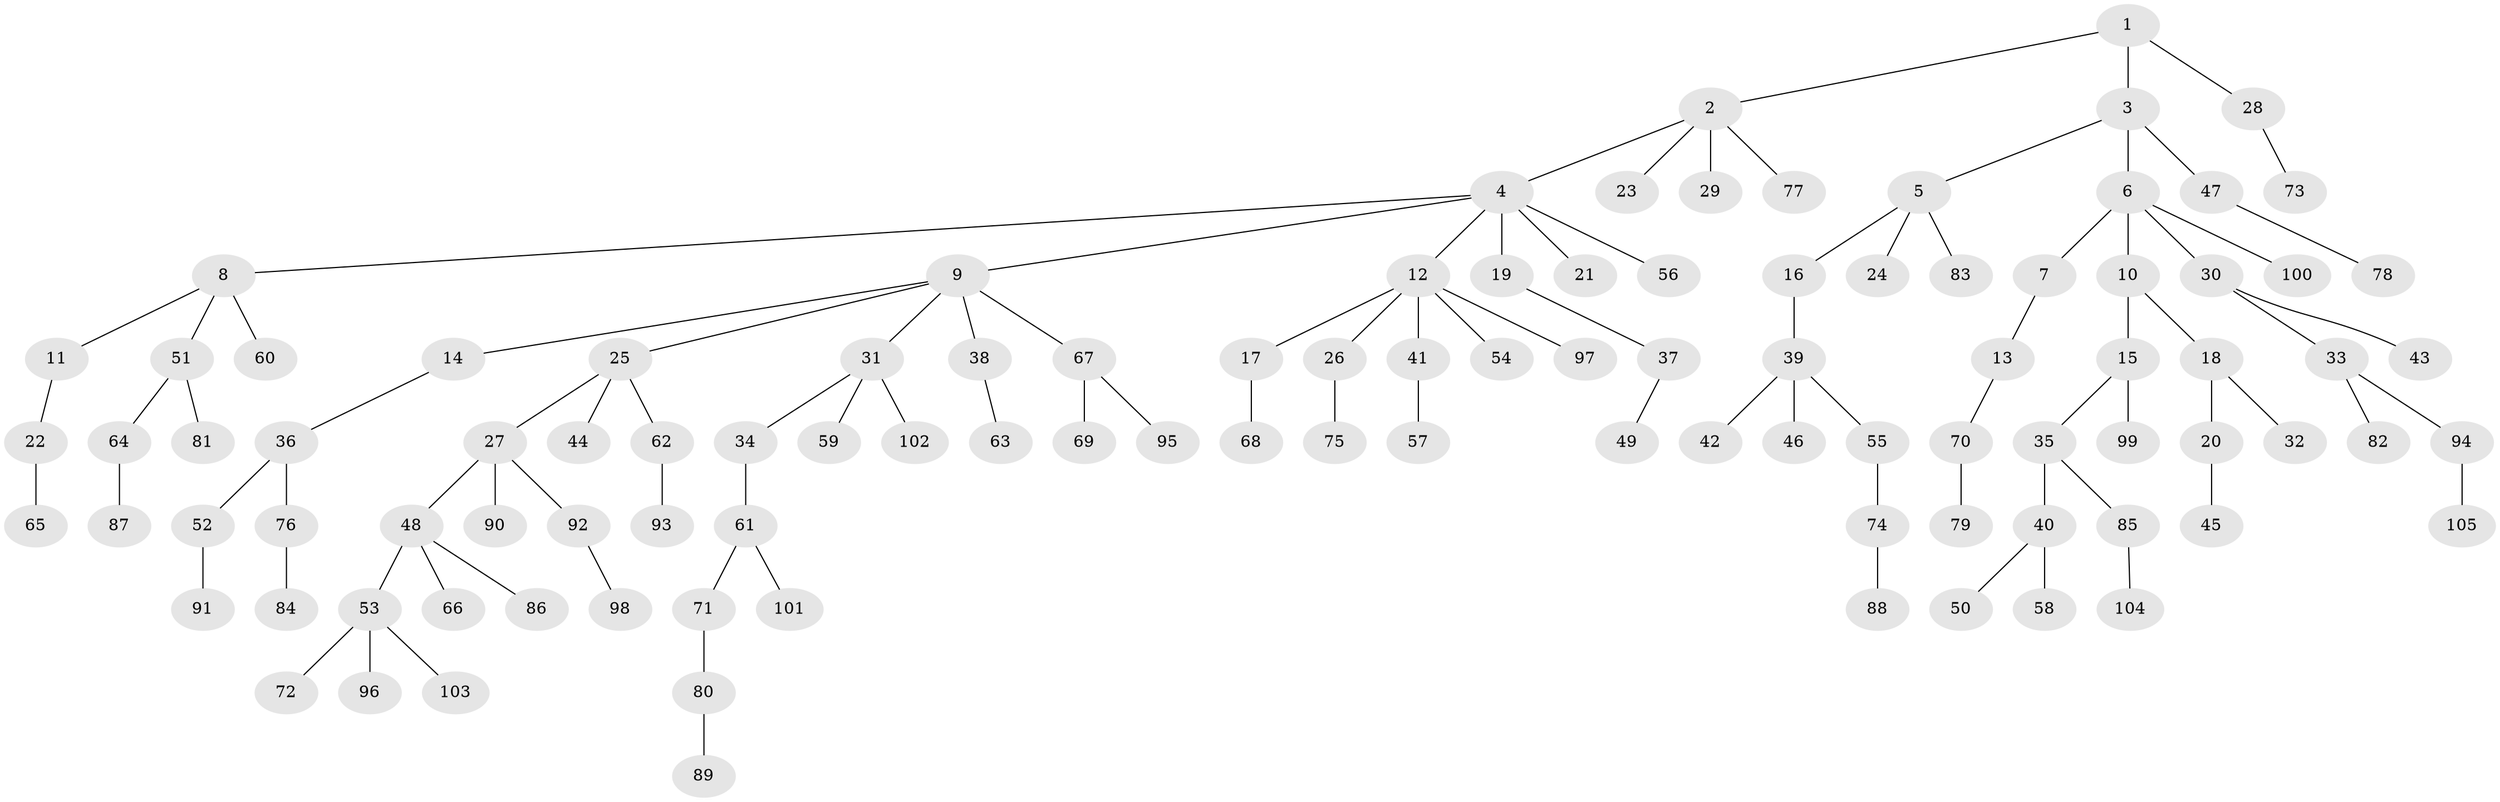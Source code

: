 // coarse degree distribution, {5: 0.014492753623188406, 4: 0.057971014492753624, 6: 0.043478260869565216, 3: 0.13043478260869565, 2: 0.15942028985507245, 8: 0.014492753623188406, 1: 0.5797101449275363}
// Generated by graph-tools (version 1.1) at 2025/42/03/06/25 10:42:02]
// undirected, 105 vertices, 104 edges
graph export_dot {
graph [start="1"]
  node [color=gray90,style=filled];
  1;
  2;
  3;
  4;
  5;
  6;
  7;
  8;
  9;
  10;
  11;
  12;
  13;
  14;
  15;
  16;
  17;
  18;
  19;
  20;
  21;
  22;
  23;
  24;
  25;
  26;
  27;
  28;
  29;
  30;
  31;
  32;
  33;
  34;
  35;
  36;
  37;
  38;
  39;
  40;
  41;
  42;
  43;
  44;
  45;
  46;
  47;
  48;
  49;
  50;
  51;
  52;
  53;
  54;
  55;
  56;
  57;
  58;
  59;
  60;
  61;
  62;
  63;
  64;
  65;
  66;
  67;
  68;
  69;
  70;
  71;
  72;
  73;
  74;
  75;
  76;
  77;
  78;
  79;
  80;
  81;
  82;
  83;
  84;
  85;
  86;
  87;
  88;
  89;
  90;
  91;
  92;
  93;
  94;
  95;
  96;
  97;
  98;
  99;
  100;
  101;
  102;
  103;
  104;
  105;
  1 -- 2;
  1 -- 3;
  1 -- 28;
  2 -- 4;
  2 -- 23;
  2 -- 29;
  2 -- 77;
  3 -- 5;
  3 -- 6;
  3 -- 47;
  4 -- 8;
  4 -- 9;
  4 -- 12;
  4 -- 19;
  4 -- 21;
  4 -- 56;
  5 -- 16;
  5 -- 24;
  5 -- 83;
  6 -- 7;
  6 -- 10;
  6 -- 30;
  6 -- 100;
  7 -- 13;
  8 -- 11;
  8 -- 51;
  8 -- 60;
  9 -- 14;
  9 -- 25;
  9 -- 31;
  9 -- 38;
  9 -- 67;
  10 -- 15;
  10 -- 18;
  11 -- 22;
  12 -- 17;
  12 -- 26;
  12 -- 41;
  12 -- 54;
  12 -- 97;
  13 -- 70;
  14 -- 36;
  15 -- 35;
  15 -- 99;
  16 -- 39;
  17 -- 68;
  18 -- 20;
  18 -- 32;
  19 -- 37;
  20 -- 45;
  22 -- 65;
  25 -- 27;
  25 -- 44;
  25 -- 62;
  26 -- 75;
  27 -- 48;
  27 -- 90;
  27 -- 92;
  28 -- 73;
  30 -- 33;
  30 -- 43;
  31 -- 34;
  31 -- 59;
  31 -- 102;
  33 -- 82;
  33 -- 94;
  34 -- 61;
  35 -- 40;
  35 -- 85;
  36 -- 52;
  36 -- 76;
  37 -- 49;
  38 -- 63;
  39 -- 42;
  39 -- 46;
  39 -- 55;
  40 -- 50;
  40 -- 58;
  41 -- 57;
  47 -- 78;
  48 -- 53;
  48 -- 66;
  48 -- 86;
  51 -- 64;
  51 -- 81;
  52 -- 91;
  53 -- 72;
  53 -- 96;
  53 -- 103;
  55 -- 74;
  61 -- 71;
  61 -- 101;
  62 -- 93;
  64 -- 87;
  67 -- 69;
  67 -- 95;
  70 -- 79;
  71 -- 80;
  74 -- 88;
  76 -- 84;
  80 -- 89;
  85 -- 104;
  92 -- 98;
  94 -- 105;
}
